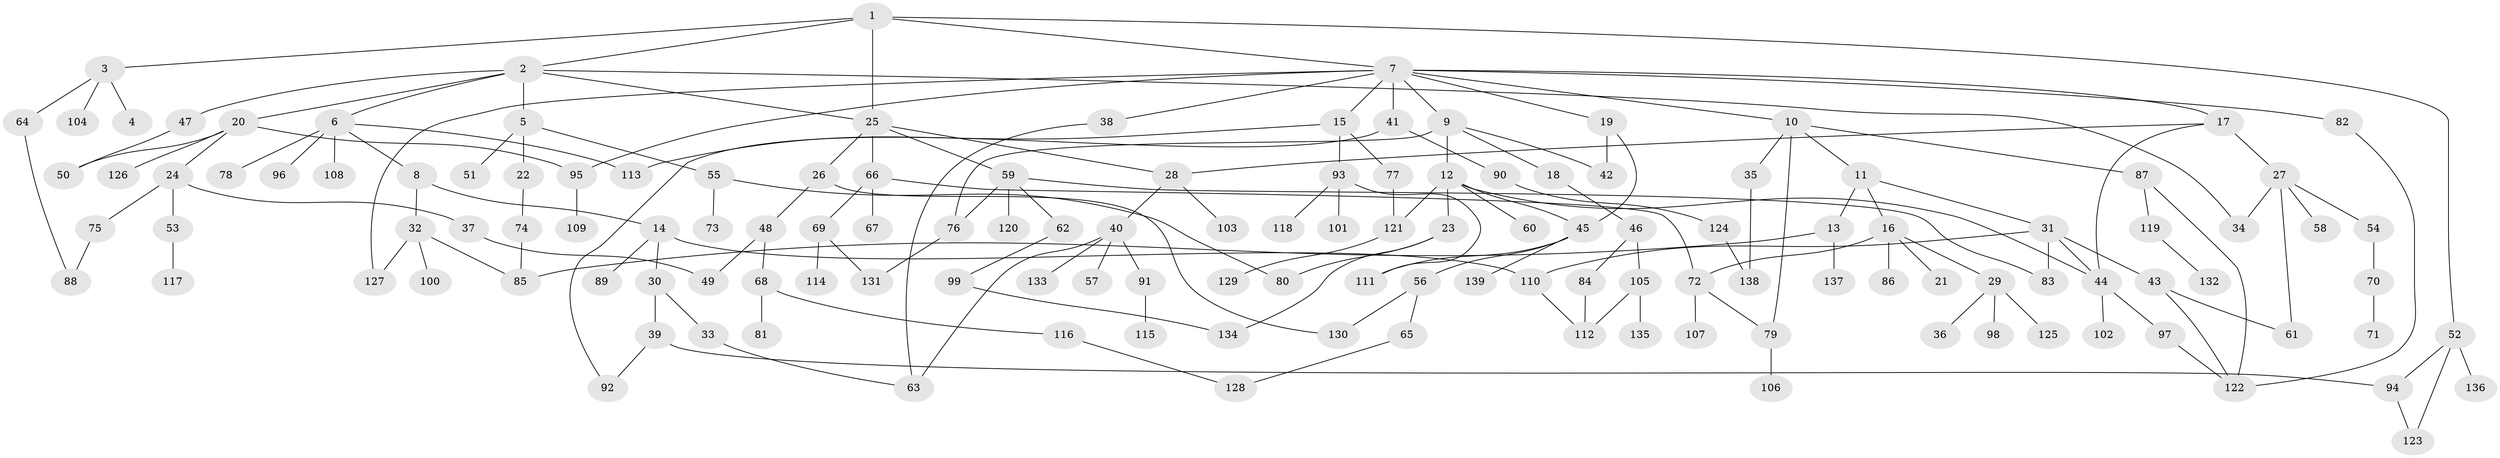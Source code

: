 // Generated by graph-tools (version 1.1) at 2025/13/03/09/25 04:13:35]
// undirected, 139 vertices, 177 edges
graph export_dot {
graph [start="1"]
  node [color=gray90,style=filled];
  1;
  2;
  3;
  4;
  5;
  6;
  7;
  8;
  9;
  10;
  11;
  12;
  13;
  14;
  15;
  16;
  17;
  18;
  19;
  20;
  21;
  22;
  23;
  24;
  25;
  26;
  27;
  28;
  29;
  30;
  31;
  32;
  33;
  34;
  35;
  36;
  37;
  38;
  39;
  40;
  41;
  42;
  43;
  44;
  45;
  46;
  47;
  48;
  49;
  50;
  51;
  52;
  53;
  54;
  55;
  56;
  57;
  58;
  59;
  60;
  61;
  62;
  63;
  64;
  65;
  66;
  67;
  68;
  69;
  70;
  71;
  72;
  73;
  74;
  75;
  76;
  77;
  78;
  79;
  80;
  81;
  82;
  83;
  84;
  85;
  86;
  87;
  88;
  89;
  90;
  91;
  92;
  93;
  94;
  95;
  96;
  97;
  98;
  99;
  100;
  101;
  102;
  103;
  104;
  105;
  106;
  107;
  108;
  109;
  110;
  111;
  112;
  113;
  114;
  115;
  116;
  117;
  118;
  119;
  120;
  121;
  122;
  123;
  124;
  125;
  126;
  127;
  128;
  129;
  130;
  131;
  132;
  133;
  134;
  135;
  136;
  137;
  138;
  139;
  1 -- 2;
  1 -- 3;
  1 -- 7;
  1 -- 25;
  1 -- 52;
  2 -- 5;
  2 -- 6;
  2 -- 20;
  2 -- 47;
  2 -- 34;
  2 -- 25;
  3 -- 4;
  3 -- 64;
  3 -- 104;
  5 -- 22;
  5 -- 51;
  5 -- 55;
  6 -- 8;
  6 -- 78;
  6 -- 96;
  6 -- 108;
  6 -- 113;
  7 -- 9;
  7 -- 10;
  7 -- 15;
  7 -- 17;
  7 -- 19;
  7 -- 38;
  7 -- 41;
  7 -- 82;
  7 -- 127;
  7 -- 95;
  8 -- 14;
  8 -- 32;
  9 -- 12;
  9 -- 18;
  9 -- 42;
  9 -- 76;
  10 -- 11;
  10 -- 35;
  10 -- 79;
  10 -- 87;
  11 -- 13;
  11 -- 16;
  11 -- 31;
  12 -- 23;
  12 -- 44;
  12 -- 45;
  12 -- 60;
  12 -- 121;
  13 -- 137;
  13 -- 85;
  14 -- 30;
  14 -- 89;
  14 -- 110;
  15 -- 77;
  15 -- 93;
  15 -- 113;
  16 -- 21;
  16 -- 29;
  16 -- 72;
  16 -- 86;
  17 -- 27;
  17 -- 28;
  17 -- 44;
  18 -- 46;
  19 -- 42;
  19 -- 45;
  20 -- 24;
  20 -- 95;
  20 -- 126;
  20 -- 50;
  22 -- 74;
  23 -- 80;
  23 -- 134;
  24 -- 37;
  24 -- 53;
  24 -- 75;
  25 -- 26;
  25 -- 59;
  25 -- 66;
  25 -- 28;
  26 -- 48;
  26 -- 130;
  27 -- 34;
  27 -- 54;
  27 -- 58;
  27 -- 61;
  28 -- 40;
  28 -- 103;
  29 -- 36;
  29 -- 98;
  29 -- 125;
  30 -- 33;
  30 -- 39;
  31 -- 43;
  31 -- 83;
  31 -- 110;
  31 -- 44;
  32 -- 100;
  32 -- 127;
  32 -- 85;
  33 -- 63;
  35 -- 138;
  37 -- 49;
  38 -- 63;
  39 -- 92;
  39 -- 94;
  40 -- 57;
  40 -- 91;
  40 -- 133;
  40 -- 63;
  41 -- 90;
  41 -- 92;
  43 -- 61;
  43 -- 122;
  44 -- 97;
  44 -- 102;
  45 -- 56;
  45 -- 111;
  45 -- 139;
  46 -- 84;
  46 -- 105;
  47 -- 50;
  48 -- 49;
  48 -- 68;
  52 -- 94;
  52 -- 123;
  52 -- 136;
  53 -- 117;
  54 -- 70;
  55 -- 73;
  55 -- 80;
  56 -- 65;
  56 -- 130;
  59 -- 62;
  59 -- 120;
  59 -- 76;
  59 -- 83;
  62 -- 99;
  64 -- 88;
  65 -- 128;
  66 -- 67;
  66 -- 69;
  66 -- 72;
  68 -- 81;
  68 -- 116;
  69 -- 114;
  69 -- 131;
  70 -- 71;
  72 -- 107;
  72 -- 79;
  74 -- 85;
  75 -- 88;
  76 -- 131;
  77 -- 121;
  79 -- 106;
  82 -- 122;
  84 -- 112;
  87 -- 119;
  87 -- 122;
  90 -- 124;
  91 -- 115;
  93 -- 101;
  93 -- 118;
  93 -- 111;
  94 -- 123;
  95 -- 109;
  97 -- 122;
  99 -- 134;
  105 -- 112;
  105 -- 135;
  110 -- 112;
  116 -- 128;
  119 -- 132;
  121 -- 129;
  124 -- 138;
}
